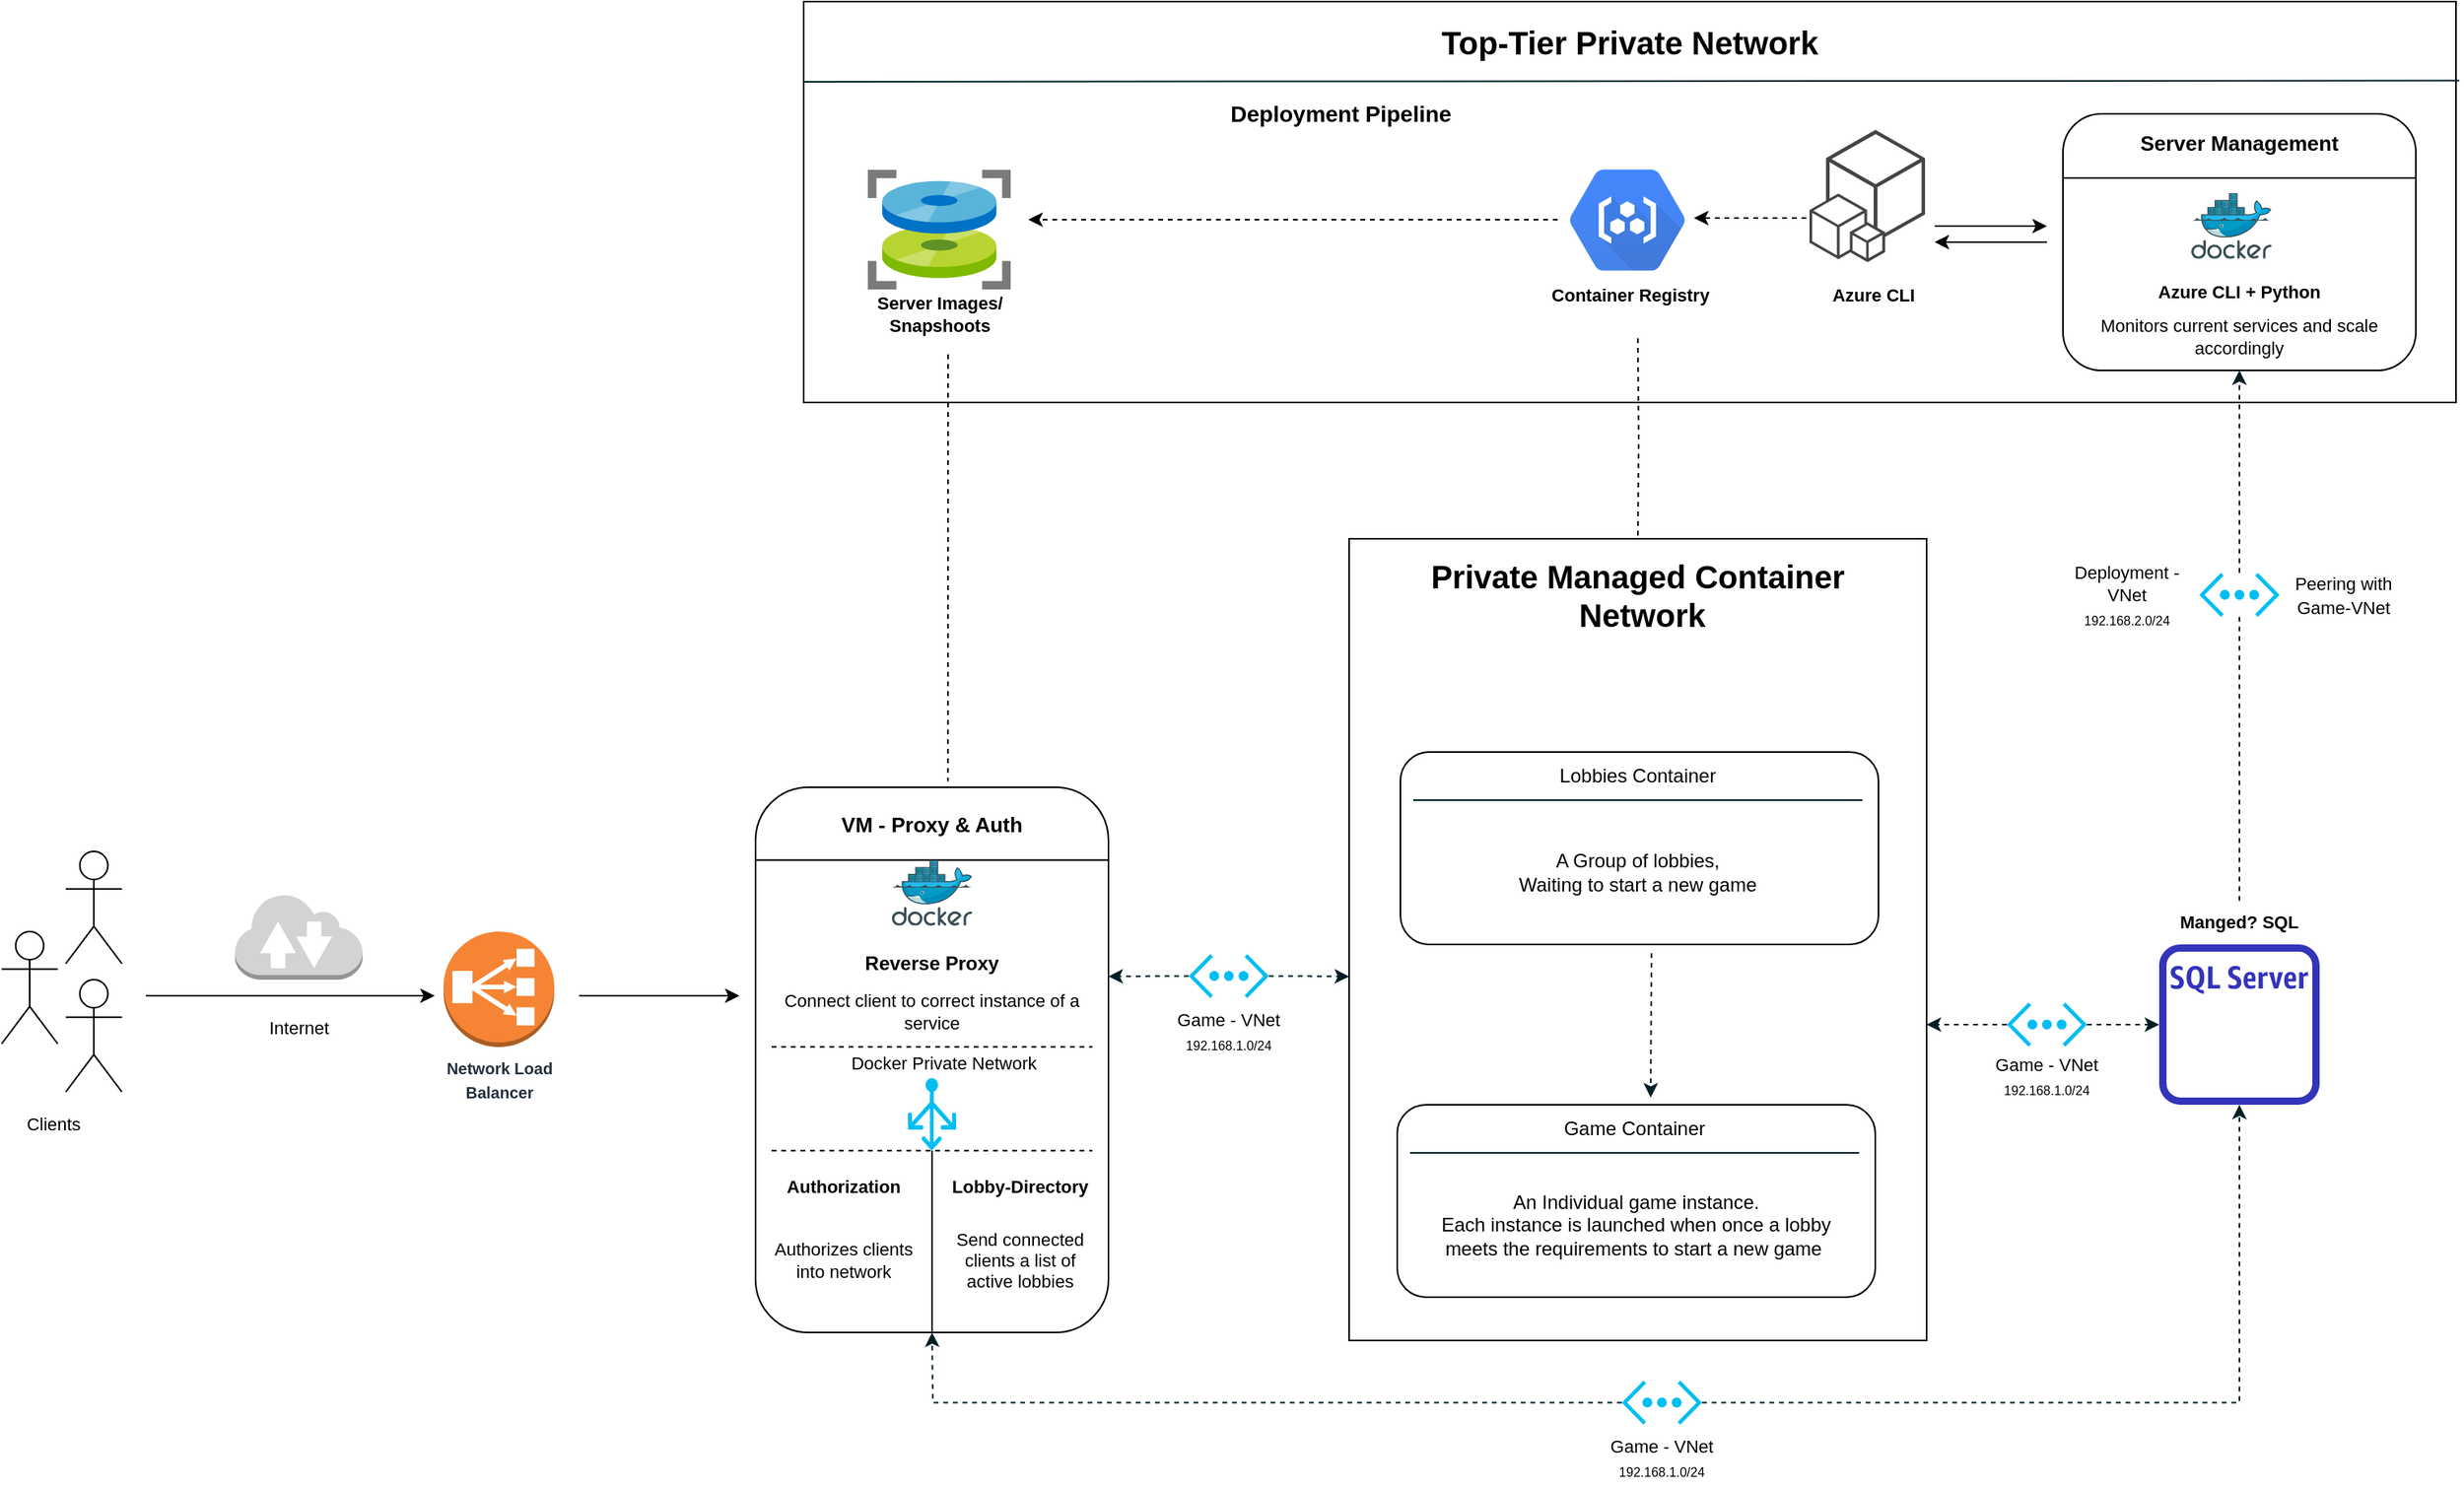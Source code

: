 <mxfile version="13.0.9" type="github">
  <diagram id="LB_8y4WnZ8luROFJJqW4" name="Page-1">
    <mxGraphModel dx="2031" dy="1089" grid="1" gridSize="10" guides="1" tooltips="1" connect="1" arrows="1" fold="1" page="1" pageScale="1" pageWidth="1654" pageHeight="1169" math="0" shadow="0">
      <root>
        <mxCell id="0" />
        <mxCell id="1" parent="0" />
        <mxCell id="ET-FOYwZOfEWecPwwmMv-3" value="" style="rounded=0;whiteSpace=wrap;html=1;" parent="1" vertex="1">
          <mxGeometry x="930" y="485" width="360" height="500" as="geometry" />
        </mxCell>
        <mxCell id="mE1LJT338FbpaoRDe8dP-4" value="" style="group" vertex="1" connectable="0" parent="1">
          <mxGeometry x="360" y="730" width="80" height="112" as="geometry" />
        </mxCell>
        <mxCell id="mE1LJT338FbpaoRDe8dP-2" value="" style="outlineConnect=0;dashed=0;verticalLabelPosition=bottom;verticalAlign=top;align=center;html=1;shape=mxgraph.aws3.classic_load_balancer;fillColor=#F58534;gradientColor=none;" vertex="1" parent="mE1LJT338FbpaoRDe8dP-4">
          <mxGeometry x="5.5" width="69" height="72" as="geometry" />
        </mxCell>
        <mxCell id="mE1LJT338FbpaoRDe8dP-3" value="&lt;span style=&quot;color: rgb(35 , 47 , 62) ; font-size: 10px ; font-weight: 700&quot;&gt;Network Load&lt;br&gt;Balancer&lt;/span&gt;" style="text;html=1;align=center;verticalAlign=middle;resizable=0;points=[];autosize=1;" vertex="1" parent="mE1LJT338FbpaoRDe8dP-4">
          <mxGeometry y="72" width="80" height="40" as="geometry" />
        </mxCell>
        <mxCell id="mE1LJT338FbpaoRDe8dP-17" value="" style="endArrow=classic;html=1;" edge="1" parent="mE1LJT338FbpaoRDe8dP-4">
          <mxGeometry width="50" height="50" relative="1" as="geometry">
            <mxPoint x="90" y="40" as="sourcePoint" />
            <mxPoint x="190" y="40" as="targetPoint" />
          </mxGeometry>
        </mxCell>
        <mxCell id="mE1LJT338FbpaoRDe8dP-220" value="" style="rounded=0;whiteSpace=wrap;html=1;labelBackgroundColor=white;fillColor=none;gradientColor=none;fontSize=11;" vertex="1" parent="1">
          <mxGeometry x="590" y="150" width="1030" height="250" as="geometry" />
        </mxCell>
        <mxCell id="mE1LJT338FbpaoRDe8dP-221" value="" style="endArrow=none;html=1;strokeColor=#001E26;strokeWidth=1;fontSize=11;exitX=0;exitY=0.2;exitDx=0;exitDy=0;exitPerimeter=0;entryX=1.002;entryY=0.197;entryDx=0;entryDy=0;entryPerimeter=0;" edge="1" parent="1" source="mE1LJT338FbpaoRDe8dP-220" target="mE1LJT338FbpaoRDe8dP-220">
          <mxGeometry width="50" height="50" relative="1" as="geometry">
            <mxPoint x="640" y="200" as="sourcePoint" />
            <mxPoint x="690" y="150" as="targetPoint" />
          </mxGeometry>
        </mxCell>
        <mxCell id="ET-FOYwZOfEWecPwwmMv-4" value="Untitled Layer" parent="0" />
        <mxCell id="ET-FOYwZOfEWecPwwmMv-5" value="Private Managed Container&lt;br&gt;&amp;nbsp;Network" style="text;html=1;strokeColor=none;fillColor=none;align=center;verticalAlign=middle;whiteSpace=wrap;rounded=0;labelBackgroundColor=white;fontStyle=1;fontSize=20;" parent="ET-FOYwZOfEWecPwwmMv-4" vertex="1">
          <mxGeometry x="930" y="490" width="360" height="60" as="geometry" />
        </mxCell>
        <mxCell id="ET-FOYwZOfEWecPwwmMv-7" value="" style="aspect=fixed;html=1;points=[];align=center;image;fontSize=12;image=img/lib/mscae/MD_snapshot.svg;labelBackgroundColor=white;" parent="ET-FOYwZOfEWecPwwmMv-4" vertex="1">
          <mxGeometry x="630" y="254.75" width="89.05" height="74.8" as="geometry" />
        </mxCell>
        <mxCell id="ET-FOYwZOfEWecPwwmMv-9" value="Server Images/ Snapshoots" style="text;html=1;strokeColor=none;fillColor=none;align=center;verticalAlign=middle;whiteSpace=wrap;rounded=0;labelBackgroundColor=none;fontSize=11;fontStyle=1" parent="ET-FOYwZOfEWecPwwmMv-4" vertex="1">
          <mxGeometry x="619.53" y="329.55" width="110" height="30" as="geometry" />
        </mxCell>
        <mxCell id="mE1LJT338FbpaoRDe8dP-210" style="edgeStyle=orthogonalEdgeStyle;rounded=0;orthogonalLoop=1;jettySize=auto;html=1;exitX=0.5;exitY=0;exitDx=0;exitDy=0;dashed=1;startArrow=none;startFill=0;endArrow=none;endFill=0;strokeColor=#001E26;strokeWidth=1;fontSize=11;" edge="1" parent="ET-FOYwZOfEWecPwwmMv-4" source="ET-FOYwZOfEWecPwwmMv-16" target="mE1LJT338FbpaoRDe8dP-152">
          <mxGeometry relative="1" as="geometry" />
        </mxCell>
        <mxCell id="ET-FOYwZOfEWecPwwmMv-16" value="Manged? SQL" style="text;html=1;strokeColor=none;fillColor=none;align=center;verticalAlign=middle;whiteSpace=wrap;rounded=0;labelBackgroundColor=none;fontSize=11;fontStyle=1" parent="ET-FOYwZOfEWecPwwmMv-4" vertex="1">
          <mxGeometry x="1430" y="710.74" width="110" height="27.26" as="geometry" />
        </mxCell>
        <mxCell id="ET-FOYwZOfEWecPwwmMv-17" value="" style="outlineConnect=0;fontColor=#232F3E;gradientColor=none;fillColor=#3334B9;strokeColor=none;dashed=0;verticalLabelPosition=bottom;verticalAlign=top;align=center;html=1;fontSize=12;fontStyle=0;aspect=fixed;pointerEvents=1;shape=mxgraph.aws4.rds_sql_server_instance_alt;labelBackgroundColor=none;" parent="ET-FOYwZOfEWecPwwmMv-4" vertex="1">
          <mxGeometry x="1435" y="738" width="100" height="100" as="geometry" />
        </mxCell>
        <mxCell id="ET-FOYwZOfEWecPwwmMv-18" value="" style="group;labelBackgroundColor=none;fontSize=11;html=1;" parent="ET-FOYwZOfEWecPwwmMv-4" vertex="1" connectable="0">
          <mxGeometry x="1375" y="220" width="220" height="160" as="geometry" />
        </mxCell>
        <mxCell id="ET-FOYwZOfEWecPwwmMv-19" value="" style="rounded=1;whiteSpace=wrap;html=1;" parent="ET-FOYwZOfEWecPwwmMv-18" vertex="1">
          <mxGeometry width="220" height="160" as="geometry" />
        </mxCell>
        <mxCell id="ET-FOYwZOfEWecPwwmMv-20" value="Server Management" style="text;html=1;strokeColor=none;fillColor=none;align=center;verticalAlign=middle;whiteSpace=wrap;rounded=0;fontStyle=1;fontSize=13;" parent="ET-FOYwZOfEWecPwwmMv-18" vertex="1">
          <mxGeometry width="220" height="35.56" as="geometry" />
        </mxCell>
        <mxCell id="ET-FOYwZOfEWecPwwmMv-22" value="" style="endArrow=none;html=1;fontSize=11;entryX=1;entryY=0.25;entryDx=0;entryDy=0;exitX=0;exitY=0.25;exitDx=0;exitDy=0;" parent="ET-FOYwZOfEWecPwwmMv-18" source="ET-FOYwZOfEWecPwwmMv-19" target="ET-FOYwZOfEWecPwwmMv-19" edge="1">
          <mxGeometry width="50" height="50" relative="1" as="geometry">
            <mxPoint x="-40" y="115.556" as="sourcePoint" />
            <mxPoint x="10" y="71.111" as="targetPoint" />
          </mxGeometry>
        </mxCell>
        <mxCell id="ET-FOYwZOfEWecPwwmMv-24" value="" style="aspect=fixed;html=1;points=[];align=center;image;fontSize=12;image=img/lib/mscae/Docker.svg;labelBackgroundColor=none;" parent="ET-FOYwZOfEWecPwwmMv-18" vertex="1">
          <mxGeometry x="80" y="49.429" width="50" height="41" as="geometry" />
        </mxCell>
        <mxCell id="ET-FOYwZOfEWecPwwmMv-25" value="&lt;b&gt;Azure CLI + Python&lt;/b&gt;" style="text;html=1;strokeColor=none;fillColor=none;align=center;verticalAlign=middle;whiteSpace=wrap;rounded=0;labelBackgroundColor=none;fontSize=11;" parent="ET-FOYwZOfEWecPwwmMv-18" vertex="1">
          <mxGeometry x="10" y="99.857" width="200" height="22.857" as="geometry" />
        </mxCell>
        <mxCell id="ET-FOYwZOfEWecPwwmMv-51" value="&lt;span&gt;Monitors current services and scale accordingly&lt;/span&gt;" style="text;html=1;strokeColor=none;fillColor=none;align=center;verticalAlign=middle;whiteSpace=wrap;rounded=0;labelBackgroundColor=none;fontSize=11;fontStyle=0" parent="ET-FOYwZOfEWecPwwmMv-18" vertex="1">
          <mxGeometry x="10" y="121.714" width="200" height="34.286" as="geometry" />
        </mxCell>
        <mxCell id="ET-FOYwZOfEWecPwwmMv-27" value="" style="group" parent="ET-FOYwZOfEWecPwwmMv-4" vertex="1" connectable="0">
          <mxGeometry x="1217" y="230" width="80" height="112.5" as="geometry" />
        </mxCell>
        <mxCell id="ET-FOYwZOfEWecPwwmMv-23" value="" style="outlineConnect=0;dashed=0;verticalLabelPosition=bottom;verticalAlign=top;align=center;html=1;shape=mxgraph.aws3.cli;fillColor=#444444;gradientColor=none;labelBackgroundColor=none;fontSize=11;" parent="ET-FOYwZOfEWecPwwmMv-27" vertex="1">
          <mxGeometry width="72" height="82.5" as="geometry" />
        </mxCell>
        <mxCell id="ET-FOYwZOfEWecPwwmMv-26" value="&lt;b&gt;Azure CLI&lt;/b&gt;" style="text;html=1;strokeColor=none;fillColor=none;align=center;verticalAlign=middle;whiteSpace=wrap;rounded=0;labelBackgroundColor=none;fontSize=11;" parent="ET-FOYwZOfEWecPwwmMv-27" vertex="1">
          <mxGeometry y="92.5" width="80" height="20" as="geometry" />
        </mxCell>
        <mxCell id="mE1LJT338FbpaoRDe8dP-10" value="" style="group;labelBackgroundColor=none;fontSize=11;html=1;" vertex="1" connectable="0" parent="ET-FOYwZOfEWecPwwmMv-4">
          <mxGeometry x="560" y="640" width="220" height="340" as="geometry" />
        </mxCell>
        <mxCell id="mE1LJT338FbpaoRDe8dP-11" value="" style="rounded=1;whiteSpace=wrap;html=1;" vertex="1" parent="mE1LJT338FbpaoRDe8dP-10">
          <mxGeometry width="220" height="340" as="geometry" />
        </mxCell>
        <mxCell id="mE1LJT338FbpaoRDe8dP-12" value="VM - Proxy &amp;amp; Auth" style="text;html=1;strokeColor=none;fillColor=none;align=center;verticalAlign=middle;whiteSpace=wrap;rounded=0;fontStyle=1;fontSize=13;" vertex="1" parent="mE1LJT338FbpaoRDe8dP-10">
          <mxGeometry width="220" height="45.333" as="geometry" />
        </mxCell>
        <mxCell id="mE1LJT338FbpaoRDe8dP-13" value="" style="endArrow=none;html=1;fontSize=11;entryX=1;entryY=1;entryDx=0;entryDy=0;exitX=0;exitY=1;exitDx=0;exitDy=0;" edge="1" parent="mE1LJT338FbpaoRDe8dP-10" source="mE1LJT338FbpaoRDe8dP-12" target="mE1LJT338FbpaoRDe8dP-12">
          <mxGeometry width="50" height="50" relative="1" as="geometry">
            <mxPoint x="-40" y="245.556" as="sourcePoint" />
            <mxPoint x="10" y="151.111" as="targetPoint" />
          </mxGeometry>
        </mxCell>
        <mxCell id="mE1LJT338FbpaoRDe8dP-14" value="" style="aspect=fixed;html=1;points=[];align=center;image;fontSize=12;image=img/lib/mscae/Docker.svg;labelBackgroundColor=none;" vertex="1" parent="mE1LJT338FbpaoRDe8dP-10">
          <mxGeometry x="85" y="45.33" width="50" height="41" as="geometry" />
        </mxCell>
        <mxCell id="mE1LJT338FbpaoRDe8dP-15" value="&lt;b style=&quot;font-size: 12px;&quot;&gt;Reverse Proxy&lt;/b&gt;" style="text;html=1;strokeColor=none;fillColor=none;align=center;verticalAlign=middle;whiteSpace=wrap;rounded=0;labelBackgroundColor=none;fontSize=12;" vertex="1" parent="mE1LJT338FbpaoRDe8dP-10">
          <mxGeometry x="10" y="96.333" width="200" height="27.03" as="geometry" />
        </mxCell>
        <mxCell id="mE1LJT338FbpaoRDe8dP-39" style="edgeStyle=orthogonalEdgeStyle;rounded=0;orthogonalLoop=1;jettySize=auto;html=1;exitX=0.5;exitY=0;exitDx=0;exitDy=0;entryX=0.5;entryY=0.839;entryDx=0;entryDy=0;entryPerimeter=0;startArrow=none;startFill=0;" edge="1" parent="mE1LJT338FbpaoRDe8dP-10" source="mE1LJT338FbpaoRDe8dP-16" target="mE1LJT338FbpaoRDe8dP-15">
          <mxGeometry relative="1" as="geometry" />
        </mxCell>
        <mxCell id="mE1LJT338FbpaoRDe8dP-16" value="Connect client to correct instance of a service" style="text;html=1;strokeColor=none;fillColor=none;align=center;verticalAlign=middle;whiteSpace=wrap;rounded=0;labelBackgroundColor=none;fontSize=11;fontStyle=0" vertex="1" parent="mE1LJT338FbpaoRDe8dP-10">
          <mxGeometry x="10" y="119" width="200" height="42.829" as="geometry" />
        </mxCell>
        <mxCell id="mE1LJT338FbpaoRDe8dP-43" value="" style="endArrow=none;html=1;fontSize=12;exitX=0;exitY=1;exitDx=0;exitDy=0;entryX=1;entryY=1;entryDx=0;entryDy=0;dashed=1;" edge="1" parent="mE1LJT338FbpaoRDe8dP-10">
          <mxGeometry width="50" height="50" relative="1" as="geometry">
            <mxPoint x="10" y="226.667" as="sourcePoint" />
            <mxPoint x="210.0" y="226.667" as="targetPoint" />
          </mxGeometry>
        </mxCell>
        <mxCell id="mE1LJT338FbpaoRDe8dP-49" value="" style="endArrow=none;html=1;fontSize=11;exitX=0.5;exitY=1;exitDx=0;exitDy=0;entryX=0.5;entryY=1;entryDx=0;entryDy=0;" edge="1" parent="mE1LJT338FbpaoRDe8dP-10" source="mE1LJT338FbpaoRDe8dP-11">
          <mxGeometry width="50" height="50" relative="1" as="geometry">
            <mxPoint x="90" y="238" as="sourcePoint" />
            <mxPoint x="110" y="226.667" as="targetPoint" />
          </mxGeometry>
        </mxCell>
        <mxCell id="mE1LJT338FbpaoRDe8dP-138" value="" style="endArrow=none;html=1;fontSize=12;exitX=0;exitY=1;exitDx=0;exitDy=0;entryX=1;entryY=1;entryDx=0;entryDy=0;dashed=1;" edge="1" parent="mE1LJT338FbpaoRDe8dP-10">
          <mxGeometry width="50" height="50" relative="1" as="geometry">
            <mxPoint x="10" y="161.829" as="sourcePoint" />
            <mxPoint x="210.0" y="161.829" as="targetPoint" />
          </mxGeometry>
        </mxCell>
        <mxCell id="mE1LJT338FbpaoRDe8dP-76" value="&lt;span style=&quot;font-size: 11px;&quot;&gt;Docker Private Network&lt;/span&gt;" style="text;html=1;strokeColor=none;fillColor=none;align=center;verticalAlign=middle;whiteSpace=wrap;rounded=0;fontSize=11;fontStyle=0" vertex="1" parent="mE1LJT338FbpaoRDe8dP-10">
          <mxGeometry x="50" y="161.829" width="135.48" height="19.505" as="geometry" />
        </mxCell>
        <mxCell id="mE1LJT338FbpaoRDe8dP-139" value="" style="verticalLabelPosition=bottom;html=1;verticalAlign=top;align=center;strokeColor=none;fillColor=#00BEF2;shape=mxgraph.azure.load_balancer_generic;pointerEvents=1;labelBackgroundColor=white;rotation=0;" vertex="1" parent="mE1LJT338FbpaoRDe8dP-10">
          <mxGeometry x="95" y="181.333" width="30" height="45.333" as="geometry" />
        </mxCell>
        <mxCell id="mE1LJT338FbpaoRDe8dP-140" value="&lt;b&gt;Authorization&lt;/b&gt;" style="text;html=1;strokeColor=none;fillColor=none;align=center;verticalAlign=middle;whiteSpace=wrap;rounded=0;fontSize=11;" vertex="1" parent="mE1LJT338FbpaoRDe8dP-10">
          <mxGeometry x="10" y="238" width="90" height="22.667" as="geometry" />
        </mxCell>
        <mxCell id="mE1LJT338FbpaoRDe8dP-141" value="&lt;b&gt;Lobby-Directory&lt;/b&gt;" style="text;html=1;strokeColor=none;fillColor=none;align=center;verticalAlign=middle;whiteSpace=wrap;rounded=0;fontSize=11;" vertex="1" parent="mE1LJT338FbpaoRDe8dP-10">
          <mxGeometry x="120" y="238" width="90" height="22.667" as="geometry" />
        </mxCell>
        <mxCell id="mE1LJT338FbpaoRDe8dP-142" value="Authorizes clients into network" style="text;html=1;strokeColor=none;fillColor=none;align=center;verticalAlign=middle;whiteSpace=wrap;rounded=0;fontSize=11;" vertex="1" parent="mE1LJT338FbpaoRDe8dP-10">
          <mxGeometry x="10" y="260.667" width="90" height="68" as="geometry" />
        </mxCell>
        <mxCell id="mE1LJT338FbpaoRDe8dP-143" value="Send connected clients a list of active lobbies" style="text;html=1;strokeColor=none;fillColor=none;align=center;verticalAlign=middle;whiteSpace=wrap;rounded=0;fontSize=11;" vertex="1" parent="mE1LJT338FbpaoRDe8dP-10">
          <mxGeometry x="120" y="260.667" width="90" height="68" as="geometry" />
        </mxCell>
        <mxCell id="mE1LJT338FbpaoRDe8dP-20" value="Top-Tier Private Network" style="text;html=1;strokeColor=none;fillColor=none;align=center;verticalAlign=middle;whiteSpace=wrap;rounded=0;labelBackgroundColor=white;fontStyle=1;fontSize=20;" vertex="1" parent="ET-FOYwZOfEWecPwwmMv-4">
          <mxGeometry x="590" y="150" width="1030" height="50" as="geometry" />
        </mxCell>
        <mxCell id="mE1LJT338FbpaoRDe8dP-28" value="" style="shape=mxgraph.gcp.compute.container_registry;html=1;fillColor=#4387FD;gradientColor=#4683EA;strokeColor=none;verticalLabelPosition=bottom;verticalAlign=top;align=center;" vertex="1" parent="ET-FOYwZOfEWecPwwmMv-4">
          <mxGeometry x="1067.5" y="254.75" width="71.92" height="63" as="geometry" />
        </mxCell>
        <mxCell id="mE1LJT338FbpaoRDe8dP-29" value="&lt;font style=&quot;font-size: 11px&quot;&gt;&lt;b&gt;Container Registry&lt;/b&gt;&lt;/font&gt;" style="text;html=1;align=center;verticalAlign=middle;resizable=0;points=[];autosize=1;" vertex="1" parent="ET-FOYwZOfEWecPwwmMv-4">
          <mxGeometry x="1050" y="322.5" width="110" height="20" as="geometry" />
        </mxCell>
        <mxCell id="mE1LJT338FbpaoRDe8dP-30" value="" style="endArrow=classic;html=1;dashed=1;" edge="1" parent="ET-FOYwZOfEWecPwwmMv-4">
          <mxGeometry width="50" height="50" relative="1" as="geometry">
            <mxPoint x="1215" y="285" as="sourcePoint" />
            <mxPoint x="1145" y="285" as="targetPoint" />
          </mxGeometry>
        </mxCell>
        <mxCell id="mE1LJT338FbpaoRDe8dP-31" value="" style="endArrow=classic;html=1;dashed=1;" edge="1" parent="ET-FOYwZOfEWecPwwmMv-4">
          <mxGeometry width="50" height="50" relative="1" as="geometry">
            <mxPoint x="1060" y="286" as="sourcePoint" />
            <mxPoint x="730" y="286" as="targetPoint" />
          </mxGeometry>
        </mxCell>
        <mxCell id="mE1LJT338FbpaoRDe8dP-32" value="&lt;font style=&quot;font-size: 14px&quot;&gt;&lt;b&gt;Deployment Pipeline&lt;/b&gt;&lt;/font&gt;" style="text;html=1;strokeColor=none;fillColor=none;align=center;verticalAlign=middle;whiteSpace=wrap;rounded=0;" vertex="1" parent="ET-FOYwZOfEWecPwwmMv-4">
          <mxGeometry x="630" y="210" width="590" height="20" as="geometry" />
        </mxCell>
        <mxCell id="mE1LJT338FbpaoRDe8dP-35" value="" style="endArrow=none;html=1;dashed=1;entryX=0.545;entryY=-0.084;entryDx=0;entryDy=0;entryPerimeter=0;endFill=0;" edge="1" parent="ET-FOYwZOfEWecPwwmMv-4" target="mE1LJT338FbpaoRDe8dP-12">
          <mxGeometry width="50" height="50" relative="1" as="geometry">
            <mxPoint x="680" y="370" as="sourcePoint" />
            <mxPoint x="680" y="620" as="targetPoint" />
          </mxGeometry>
        </mxCell>
        <mxCell id="mE1LJT338FbpaoRDe8dP-36" value="" style="endArrow=none;html=1;dashed=1;entryX=0.5;entryY=0;entryDx=0;entryDy=0;edgeStyle=orthogonalEdgeStyle;rounded=0;endFill=0;" edge="1" parent="ET-FOYwZOfEWecPwwmMv-4" target="ET-FOYwZOfEWecPwwmMv-3">
          <mxGeometry width="50" height="50" relative="1" as="geometry">
            <mxPoint x="1110" y="360" as="sourcePoint" />
            <mxPoint x="948" y="490" as="targetPoint" />
          </mxGeometry>
        </mxCell>
        <mxCell id="mE1LJT338FbpaoRDe8dP-206" style="edgeStyle=orthogonalEdgeStyle;rounded=0;orthogonalLoop=1;jettySize=auto;html=1;dashed=1;startArrow=none;startFill=0;endArrow=classic;endFill=1;strokeColor=#001E26;strokeWidth=1;fontSize=11;" edge="1" parent="ET-FOYwZOfEWecPwwmMv-4" source="mE1LJT338FbpaoRDe8dP-148">
          <mxGeometry relative="1" as="geometry">
            <mxPoint x="670" y="980" as="targetPoint" />
          </mxGeometry>
        </mxCell>
        <mxCell id="mE1LJT338FbpaoRDe8dP-207" style="edgeStyle=orthogonalEdgeStyle;rounded=0;orthogonalLoop=1;jettySize=auto;html=1;exitX=1;exitY=0.5;exitDx=0;exitDy=0;exitPerimeter=0;dashed=1;startArrow=none;startFill=0;endArrow=classic;endFill=1;strokeColor=#001E26;strokeWidth=1;fontSize=11;" edge="1" parent="ET-FOYwZOfEWecPwwmMv-4" source="mE1LJT338FbpaoRDe8dP-148" target="ET-FOYwZOfEWecPwwmMv-17">
          <mxGeometry relative="1" as="geometry" />
        </mxCell>
        <mxCell id="mE1LJT338FbpaoRDe8dP-148" value="" style="verticalLabelPosition=bottom;html=1;verticalAlign=top;align=center;strokeColor=none;fillColor=#00BEF2;shape=mxgraph.azure.virtual_network;pointerEvents=1;fontSize=11;" vertex="1" parent="ET-FOYwZOfEWecPwwmMv-4">
          <mxGeometry x="1100" y="1010" width="50" height="27.5" as="geometry" />
        </mxCell>
        <mxCell id="mE1LJT338FbpaoRDe8dP-209" style="edgeStyle=orthogonalEdgeStyle;rounded=0;orthogonalLoop=1;jettySize=auto;html=1;dashed=1;startArrow=none;startFill=0;endArrow=classic;endFill=1;strokeColor=#001E26;strokeWidth=1;fontSize=11;" edge="1" parent="ET-FOYwZOfEWecPwwmMv-4" source="mE1LJT338FbpaoRDe8dP-150" target="ET-FOYwZOfEWecPwwmMv-17">
          <mxGeometry relative="1" as="geometry" />
        </mxCell>
        <mxCell id="mE1LJT338FbpaoRDe8dP-212" style="edgeStyle=orthogonalEdgeStyle;rounded=0;orthogonalLoop=1;jettySize=auto;html=1;exitX=0;exitY=0.5;exitDx=0;exitDy=0;exitPerimeter=0;entryX=1;entryY=0.606;entryDx=0;entryDy=0;entryPerimeter=0;dashed=1;startArrow=none;startFill=0;endArrow=classic;endFill=1;strokeColor=#001E26;strokeWidth=1;fontSize=11;" edge="1" parent="ET-FOYwZOfEWecPwwmMv-4" source="mE1LJT338FbpaoRDe8dP-150" target="ET-FOYwZOfEWecPwwmMv-3">
          <mxGeometry relative="1" as="geometry" />
        </mxCell>
        <mxCell id="mE1LJT338FbpaoRDe8dP-150" value="" style="verticalLabelPosition=bottom;html=1;verticalAlign=top;align=center;strokeColor=none;fillColor=#00BEF2;shape=mxgraph.azure.virtual_network;pointerEvents=1;fontSize=11;" vertex="1" parent="ET-FOYwZOfEWecPwwmMv-4">
          <mxGeometry x="1340" y="774.25" width="50" height="27.5" as="geometry" />
        </mxCell>
        <mxCell id="mE1LJT338FbpaoRDe8dP-211" style="edgeStyle=orthogonalEdgeStyle;rounded=0;orthogonalLoop=1;jettySize=auto;html=1;exitX=0.5;exitY=0;exitDx=0;exitDy=0;exitPerimeter=0;entryX=0.5;entryY=1;entryDx=0;entryDy=0;dashed=1;startArrow=none;startFill=0;endArrow=classic;endFill=1;strokeColor=#001E26;strokeWidth=1;fontSize=11;" edge="1" parent="ET-FOYwZOfEWecPwwmMv-4" source="mE1LJT338FbpaoRDe8dP-152" target="ET-FOYwZOfEWecPwwmMv-19">
          <mxGeometry relative="1" as="geometry" />
        </mxCell>
        <mxCell id="mE1LJT338FbpaoRDe8dP-152" value="" style="verticalLabelPosition=bottom;html=1;verticalAlign=top;align=center;strokeColor=none;fillColor=#00BEF2;shape=mxgraph.azure.virtual_network;pointerEvents=1;fontSize=11;" vertex="1" parent="ET-FOYwZOfEWecPwwmMv-4">
          <mxGeometry x="1460" y="506.25" width="50" height="27.5" as="geometry" />
        </mxCell>
        <mxCell id="mE1LJT338FbpaoRDe8dP-192" value="" style="group" vertex="1" connectable="0" parent="ET-FOYwZOfEWecPwwmMv-4">
          <mxGeometry x="962" y="618" width="298" height="120" as="geometry" />
        </mxCell>
        <mxCell id="mE1LJT338FbpaoRDe8dP-168" value="" style="rounded=1;whiteSpace=wrap;html=1;labelBackgroundColor=white;fillColor=#FFFFFF;gradientColor=none;" vertex="1" parent="mE1LJT338FbpaoRDe8dP-192">
          <mxGeometry width="298" height="120" as="geometry" />
        </mxCell>
        <mxCell id="mE1LJT338FbpaoRDe8dP-189" value="Lobbies Container" style="text;html=1;strokeColor=none;fillColor=none;align=center;verticalAlign=middle;whiteSpace=wrap;rounded=0;labelBackgroundColor=white;" vertex="1" parent="mE1LJT338FbpaoRDe8dP-192">
          <mxGeometry x="8" width="280" height="30" as="geometry" />
        </mxCell>
        <mxCell id="mE1LJT338FbpaoRDe8dP-190" value="" style="endArrow=none;html=1;strokeColor=#001E26;strokeWidth=1;fontSize=11;exitX=0;exitY=1;exitDx=0;exitDy=0;entryX=1;entryY=1;entryDx=0;entryDy=0;" edge="1" parent="mE1LJT338FbpaoRDe8dP-192" source="mE1LJT338FbpaoRDe8dP-189" target="mE1LJT338FbpaoRDe8dP-189">
          <mxGeometry width="50" height="50" relative="1" as="geometry">
            <mxPoint x="920" y="270" as="sourcePoint" />
            <mxPoint x="970" y="220" as="targetPoint" />
          </mxGeometry>
        </mxCell>
        <mxCell id="mE1LJT338FbpaoRDe8dP-193" value="" style="group" vertex="1" connectable="0" parent="ET-FOYwZOfEWecPwwmMv-4">
          <mxGeometry x="960" y="838" width="298" height="120" as="geometry" />
        </mxCell>
        <mxCell id="mE1LJT338FbpaoRDe8dP-194" value="" style="rounded=1;whiteSpace=wrap;html=1;labelBackgroundColor=white;fillColor=#FFFFFF;gradientColor=none;" vertex="1" parent="mE1LJT338FbpaoRDe8dP-193">
          <mxGeometry width="298" height="120" as="geometry" />
        </mxCell>
        <mxCell id="mE1LJT338FbpaoRDe8dP-195" value="Game Container" style="text;html=1;strokeColor=none;fillColor=none;align=center;verticalAlign=middle;whiteSpace=wrap;rounded=0;labelBackgroundColor=white;" vertex="1" parent="mE1LJT338FbpaoRDe8dP-193">
          <mxGeometry x="8" width="280" height="30" as="geometry" />
        </mxCell>
        <mxCell id="mE1LJT338FbpaoRDe8dP-196" value="" style="endArrow=none;html=1;strokeColor=#001E26;strokeWidth=1;fontSize=11;exitX=0;exitY=1;exitDx=0;exitDy=0;entryX=1;entryY=1;entryDx=0;entryDy=0;" edge="1" parent="mE1LJT338FbpaoRDe8dP-193" source="mE1LJT338FbpaoRDe8dP-195" target="mE1LJT338FbpaoRDe8dP-195">
          <mxGeometry width="50" height="50" relative="1" as="geometry">
            <mxPoint x="920" y="270" as="sourcePoint" />
            <mxPoint x="970" y="220" as="targetPoint" />
          </mxGeometry>
        </mxCell>
        <mxCell id="mE1LJT338FbpaoRDe8dP-199" value="An Individual game instance.&lt;br&gt;Each instance is launched when once a lobby meets the requirements to start a new game&amp;nbsp;" style="text;html=1;strokeColor=none;fillColor=none;align=center;verticalAlign=middle;whiteSpace=wrap;rounded=0;labelBackgroundColor=white;" vertex="1" parent="mE1LJT338FbpaoRDe8dP-193">
          <mxGeometry x="9" y="40" width="280" height="70" as="geometry" />
        </mxCell>
        <mxCell id="mE1LJT338FbpaoRDe8dP-197" value="A Group of lobbies,&lt;br&gt;Waiting to start a new game" style="text;html=1;strokeColor=none;fillColor=none;align=center;verticalAlign=middle;whiteSpace=wrap;rounded=0;labelBackgroundColor=white;" vertex="1" parent="ET-FOYwZOfEWecPwwmMv-4">
          <mxGeometry x="970" y="658" width="280" height="70" as="geometry" />
        </mxCell>
        <mxCell id="mE1LJT338FbpaoRDe8dP-202" value="" style="endArrow=classic;html=1;strokeColor=#001E26;strokeWidth=1;fontSize=11;dashed=1;" edge="1" parent="ET-FOYwZOfEWecPwwmMv-4">
          <mxGeometry width="50" height="50" relative="1" as="geometry">
            <mxPoint x="1118.5" y="743.5" as="sourcePoint" />
            <mxPoint x="1118" y="833.5" as="targetPoint" />
          </mxGeometry>
        </mxCell>
        <mxCell id="mE1LJT338FbpaoRDe8dP-204" style="edgeStyle=orthogonalEdgeStyle;rounded=0;orthogonalLoop=1;jettySize=auto;html=1;exitX=0;exitY=0.5;exitDx=0;exitDy=0;exitPerimeter=0;entryX=1;entryY=0.347;entryDx=0;entryDy=0;entryPerimeter=0;dashed=1;startArrow=none;startFill=0;endArrow=classic;endFill=1;strokeColor=#001E26;strokeWidth=1;fontSize=11;" edge="1" parent="ET-FOYwZOfEWecPwwmMv-4" source="mE1LJT338FbpaoRDe8dP-203" target="mE1LJT338FbpaoRDe8dP-11">
          <mxGeometry relative="1" as="geometry" />
        </mxCell>
        <mxCell id="mE1LJT338FbpaoRDe8dP-205" style="edgeStyle=orthogonalEdgeStyle;rounded=0;orthogonalLoop=1;jettySize=auto;html=1;exitX=1;exitY=0.5;exitDx=0;exitDy=0;exitPerimeter=0;entryX=0;entryY=0.546;entryDx=0;entryDy=0;entryPerimeter=0;dashed=1;startArrow=none;startFill=0;endArrow=classic;endFill=1;strokeColor=#001E26;strokeWidth=1;fontSize=11;" edge="1" parent="ET-FOYwZOfEWecPwwmMv-4" source="mE1LJT338FbpaoRDe8dP-203" target="ET-FOYwZOfEWecPwwmMv-3">
          <mxGeometry relative="1" as="geometry" />
        </mxCell>
        <mxCell id="mE1LJT338FbpaoRDe8dP-203" value="" style="verticalLabelPosition=bottom;html=1;verticalAlign=top;align=center;strokeColor=none;fillColor=#00BEF2;shape=mxgraph.azure.virtual_network;pointerEvents=1;fontSize=11;" vertex="1" parent="ET-FOYwZOfEWecPwwmMv-4">
          <mxGeometry x="830" y="744" width="50" height="27.5" as="geometry" />
        </mxCell>
        <mxCell id="mE1LJT338FbpaoRDe8dP-213" value="&lt;font&gt;&lt;span style=&quot;font-size: 11px&quot;&gt;Game - VNet&lt;/span&gt;&lt;br&gt;&lt;font style=&quot;font-size: 8px&quot;&gt;192.168.1.0/24&lt;/font&gt;&lt;br&gt;&lt;/font&gt;" style="text;html=1;strokeColor=none;fillColor=none;align=center;verticalAlign=middle;whiteSpace=wrap;rounded=0;labelBackgroundColor=white;" vertex="1" parent="ET-FOYwZOfEWecPwwmMv-4">
          <mxGeometry x="810" y="774.25" width="90" height="35.75" as="geometry" />
        </mxCell>
        <mxCell id="mE1LJT338FbpaoRDe8dP-214" value="&lt;font&gt;&lt;span style=&quot;font-size: 11px&quot;&gt;Game - VNet&lt;/span&gt;&lt;br&gt;&lt;font style=&quot;font-size: 8px&quot;&gt;192.168.1.0/24&lt;/font&gt;&lt;br&gt;&lt;/font&gt;" style="text;html=1;strokeColor=none;fillColor=none;align=center;verticalAlign=middle;whiteSpace=wrap;rounded=0;labelBackgroundColor=white;" vertex="1" parent="ET-FOYwZOfEWecPwwmMv-4">
          <mxGeometry x="1080" y="1040" width="90" height="35.75" as="geometry" />
        </mxCell>
        <mxCell id="mE1LJT338FbpaoRDe8dP-215" value="&lt;font&gt;&lt;span style=&quot;font-size: 11px&quot;&gt;Game - VNet&lt;/span&gt;&lt;br&gt;&lt;font style=&quot;font-size: 8px&quot;&gt;192.168.1.0/24&lt;/font&gt;&lt;br&gt;&lt;/font&gt;" style="text;html=1;strokeColor=none;fillColor=none;align=center;verticalAlign=middle;whiteSpace=wrap;rounded=0;labelBackgroundColor=white;" vertex="1" parent="ET-FOYwZOfEWecPwwmMv-4">
          <mxGeometry x="1320" y="802.25" width="90" height="35.75" as="geometry" />
        </mxCell>
        <mxCell id="mE1LJT338FbpaoRDe8dP-216" value="&lt;font&gt;&lt;span style=&quot;font-size: 11px&quot;&gt;Deployment - VNet&lt;/span&gt;&lt;br&gt;&lt;font style=&quot;font-size: 8px&quot;&gt;192.168.2.0/24&lt;/font&gt;&lt;br&gt;&lt;/font&gt;" style="text;html=1;strokeColor=none;fillColor=none;align=center;verticalAlign=middle;whiteSpace=wrap;rounded=0;labelBackgroundColor=white;" vertex="1" parent="ET-FOYwZOfEWecPwwmMv-4">
          <mxGeometry x="1370" y="502.12" width="90" height="35.75" as="geometry" />
        </mxCell>
        <mxCell id="mE1LJT338FbpaoRDe8dP-217" value="" style="group;rounded=0;labelBackgroundColor=white;fillColor=none;gradientColor=none;html=1;fontSize=11;" vertex="1" connectable="0" parent="ET-FOYwZOfEWecPwwmMv-4">
          <mxGeometry x="1510" y="500" width="80" height="40" as="geometry" />
        </mxCell>
        <mxCell id="mE1LJT338FbpaoRDe8dP-218" style="edgeStyle=elbowEdgeStyle;rounded=0;orthogonalLoop=1;jettySize=auto;elbow=vertical;html=1;exitX=1;exitY=0.5;exitDx=0;exitDy=0;startArrow=none;startFill=0;endArrow=classic;endFill=1;strokeColor=#330000;fontColor=#050000;horizontal=1;" edge="1" parent="mE1LJT338FbpaoRDe8dP-217">
          <mxGeometry relative="1" as="geometry">
            <mxPoint x="80" y="20" as="targetPoint" />
          </mxGeometry>
        </mxCell>
        <mxCell id="mE1LJT338FbpaoRDe8dP-219" value="&lt;font style=&quot;font-size: 11px&quot;&gt;Peering with Game-VNet&lt;/font&gt;" style="text;html=1;strokeColor=none;fillColor=none;align=center;verticalAlign=middle;whiteSpace=wrap;rounded=0;glass=0;fontColor=#050000;" vertex="1" parent="mE1LJT338FbpaoRDe8dP-217">
          <mxGeometry width="80" height="40" as="geometry" />
        </mxCell>
        <mxCell id="ET-FOYwZOfEWecPwwmMv-29" value="Lines" parent="0" />
        <mxCell id="ET-FOYwZOfEWecPwwmMv-31" value="" style="endArrow=classic;html=1;fontSize=11;" parent="ET-FOYwZOfEWecPwwmMv-29" edge="1">
          <mxGeometry width="50" height="50" relative="1" as="geometry">
            <mxPoint x="1295" y="290" as="sourcePoint" />
            <mxPoint x="1365" y="290" as="targetPoint" />
          </mxGeometry>
        </mxCell>
        <mxCell id="ET-FOYwZOfEWecPwwmMv-32" value="" style="endArrow=classic;html=1;fontSize=11;" parent="ET-FOYwZOfEWecPwwmMv-29" edge="1">
          <mxGeometry width="50" height="50" relative="1" as="geometry">
            <mxPoint x="1365" y="300" as="sourcePoint" />
            <mxPoint x="1295" y="300" as="targetPoint" />
          </mxGeometry>
        </mxCell>
        <mxCell id="ET-FOYwZOfEWecPwwmMv-35" value="" style="shape=umlActor;verticalLabelPosition=bottom;labelBackgroundColor=#ffffff;verticalAlign=top;html=1;outlineConnect=0;fontSize=11;" parent="ET-FOYwZOfEWecPwwmMv-29" vertex="1">
          <mxGeometry x="130" y="680" width="35" height="70" as="geometry" />
        </mxCell>
        <mxCell id="ET-FOYwZOfEWecPwwmMv-43" value="" style="shape=umlActor;verticalLabelPosition=bottom;labelBackgroundColor=#ffffff;verticalAlign=top;html=1;outlineConnect=0;fontSize=11;" parent="ET-FOYwZOfEWecPwwmMv-29" vertex="1">
          <mxGeometry x="90" y="730" width="35" height="70" as="geometry" />
        </mxCell>
        <mxCell id="ET-FOYwZOfEWecPwwmMv-44" value="" style="shape=umlActor;verticalLabelPosition=bottom;labelBackgroundColor=#ffffff;verticalAlign=top;html=1;outlineConnect=0;fontSize=11;" parent="ET-FOYwZOfEWecPwwmMv-29" vertex="1">
          <mxGeometry x="130" y="760" width="35" height="70" as="geometry" />
        </mxCell>
        <mxCell id="ET-FOYwZOfEWecPwwmMv-48" value="Clients" style="text;html=1;strokeColor=none;fillColor=none;align=center;verticalAlign=middle;whiteSpace=wrap;rounded=0;labelBackgroundColor=none;fontSize=11;" parent="ET-FOYwZOfEWecPwwmMv-29" vertex="1">
          <mxGeometry x="95" y="840" width="55" height="20" as="geometry" />
        </mxCell>
        <mxCell id="ET-FOYwZOfEWecPwwmMv-49" value="" style="outlineConnect=0;dashed=0;verticalLabelPosition=bottom;verticalAlign=top;align=center;html=1;shape=mxgraph.aws3.internet_2;fillColor=#D2D3D3;gradientColor=none;labelBackgroundColor=none;fontSize=11;" parent="ET-FOYwZOfEWecPwwmMv-29" vertex="1">
          <mxGeometry x="235.5" y="706" width="79.5" height="54" as="geometry" />
        </mxCell>
        <mxCell id="ET-FOYwZOfEWecPwwmMv-50" value="Internet" style="text;html=1;strokeColor=none;fillColor=none;align=center;verticalAlign=middle;whiteSpace=wrap;rounded=0;labelBackgroundColor=none;fontSize=11;" parent="ET-FOYwZOfEWecPwwmMv-29" vertex="1">
          <mxGeometry x="250" y="780" width="50.5" height="20" as="geometry" />
        </mxCell>
        <mxCell id="mE1LJT338FbpaoRDe8dP-6" value="" style="endArrow=classic;html=1;" edge="1" parent="ET-FOYwZOfEWecPwwmMv-29">
          <mxGeometry width="50" height="50" relative="1" as="geometry">
            <mxPoint x="180" y="770" as="sourcePoint" />
            <mxPoint x="360" y="770" as="targetPoint" />
          </mxGeometry>
        </mxCell>
        <mxCell id="mE1LJT338FbpaoRDe8dP-133" value="Untitled Layer" parent="0" />
      </root>
    </mxGraphModel>
  </diagram>
</mxfile>
